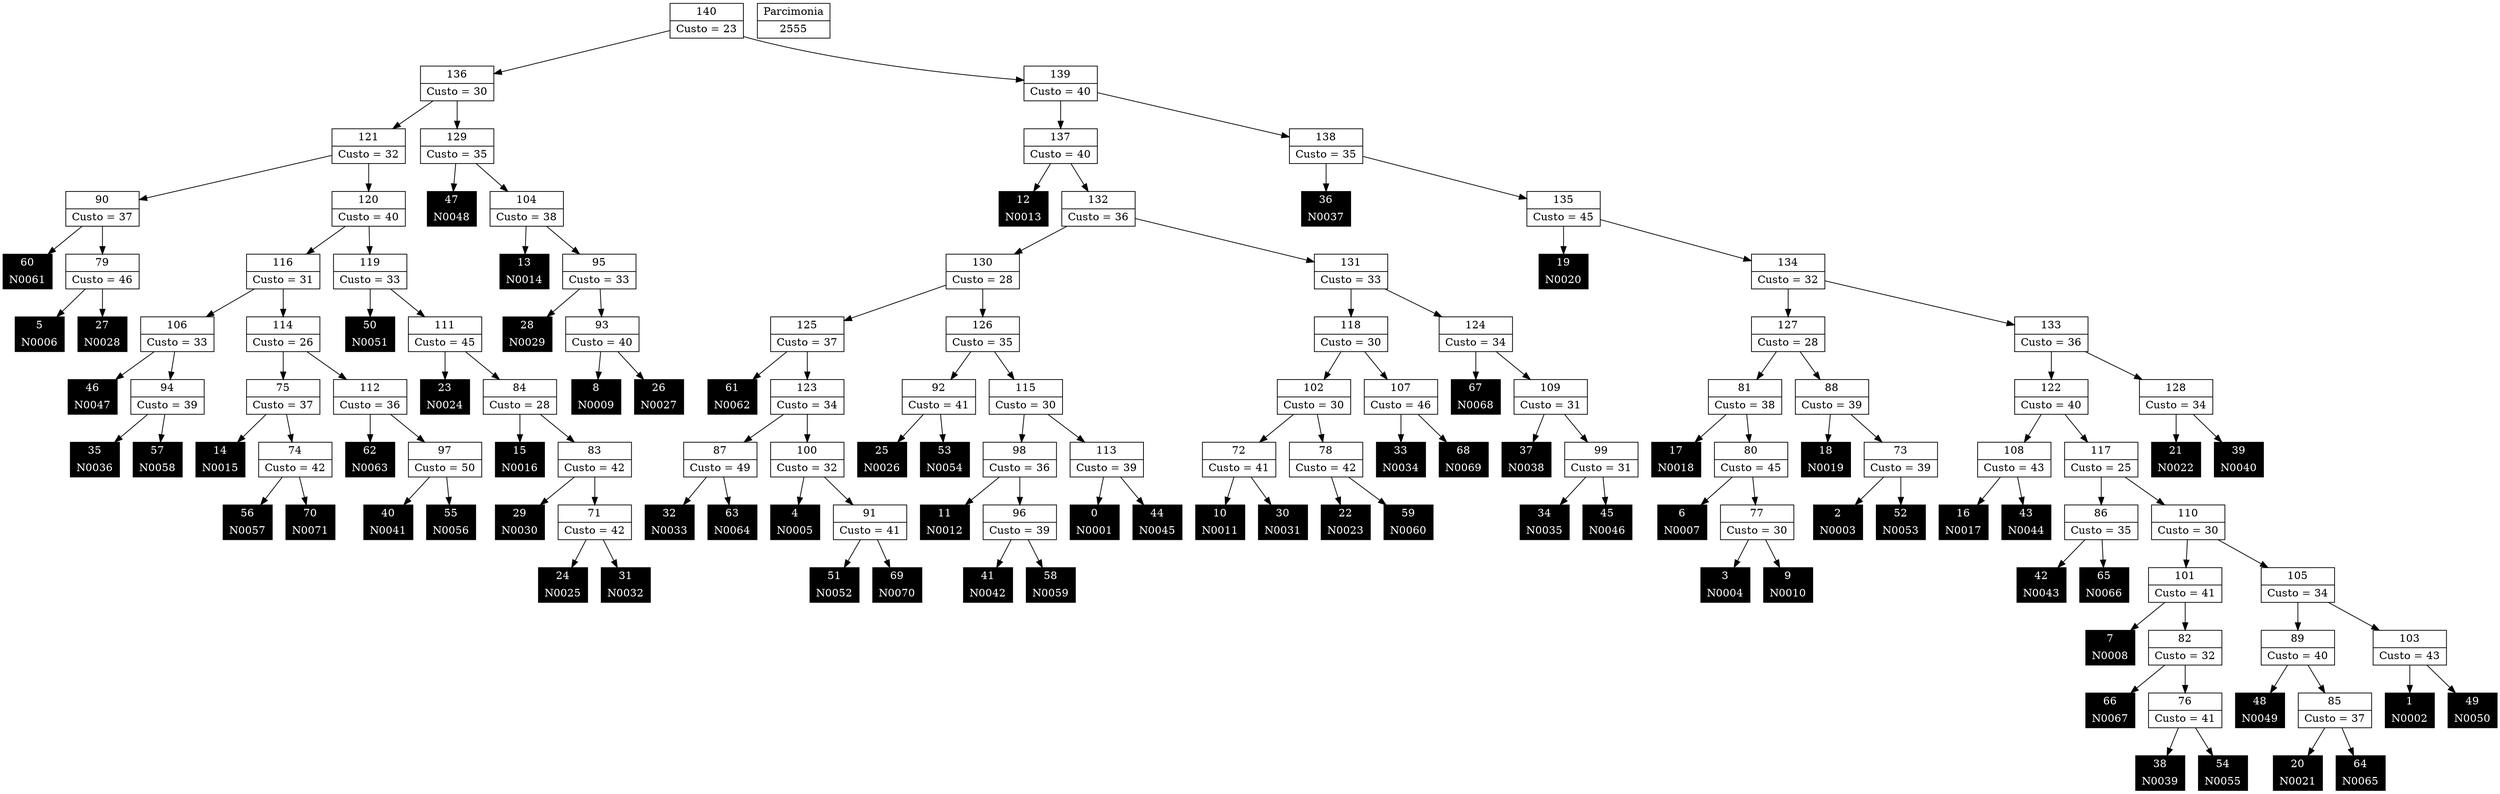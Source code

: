 Digraph G {
0 [shape="record", label="{0 | N0001}",style=filled, color=black, fontcolor=white,fontsize=14, height=0.5]
1 [shape="record", label="{1 | N0002}",style=filled, color=black, fontcolor=white,fontsize=14, height=0.5]
2 [shape="record", label="{2 | N0003}",style=filled, color=black, fontcolor=white,fontsize=14, height=0.5]
3 [shape="record", label="{3 | N0004}",style=filled, color=black, fontcolor=white,fontsize=14, height=0.5]
4 [shape="record", label="{4 | N0005}",style=filled, color=black, fontcolor=white,fontsize=14, height=0.5]
5 [shape="record", label="{5 | N0006}",style=filled, color=black, fontcolor=white,fontsize=14, height=0.5]
6 [shape="record", label="{6 | N0007}",style=filled, color=black, fontcolor=white,fontsize=14, height=0.5]
7 [shape="record", label="{7 | N0008}",style=filled, color=black, fontcolor=white,fontsize=14, height=0.5]
8 [shape="record", label="{8 | N0009}",style=filled, color=black, fontcolor=white,fontsize=14, height=0.5]
9 [shape="record", label="{9 | N0010}",style=filled, color=black, fontcolor=white,fontsize=14, height=0.5]
10 [shape="record", label="{10 | N0011}",style=filled, color=black, fontcolor=white,fontsize=14, height=0.5]
11 [shape="record", label="{11 | N0012}",style=filled, color=black, fontcolor=white,fontsize=14, height=0.5]
12 [shape="record", label="{12 | N0013}",style=filled, color=black, fontcolor=white,fontsize=14, height=0.5]
13 [shape="record", label="{13 | N0014}",style=filled, color=black, fontcolor=white,fontsize=14, height=0.5]
14 [shape="record", label="{14 | N0015}",style=filled, color=black, fontcolor=white,fontsize=14, height=0.5]
15 [shape="record", label="{15 | N0016}",style=filled, color=black, fontcolor=white,fontsize=14, height=0.5]
16 [shape="record", label="{16 | N0017}",style=filled, color=black, fontcolor=white,fontsize=14, height=0.5]
17 [shape="record", label="{17 | N0018}",style=filled, color=black, fontcolor=white,fontsize=14, height=0.5]
18 [shape="record", label="{18 | N0019}",style=filled, color=black, fontcolor=white,fontsize=14, height=0.5]
19 [shape="record", label="{19 | N0020}",style=filled, color=black, fontcolor=white,fontsize=14, height=0.5]
20 [shape="record", label="{20 | N0021}",style=filled, color=black, fontcolor=white,fontsize=14, height=0.5]
21 [shape="record", label="{21 | N0022}",style=filled, color=black, fontcolor=white,fontsize=14, height=0.5]
22 [shape="record", label="{22 | N0023}",style=filled, color=black, fontcolor=white,fontsize=14, height=0.5]
23 [shape="record", label="{23 | N0024}",style=filled, color=black, fontcolor=white,fontsize=14, height=0.5]
24 [shape="record", label="{24 | N0025}",style=filled, color=black, fontcolor=white,fontsize=14, height=0.5]
25 [shape="record", label="{25 | N0026}",style=filled, color=black, fontcolor=white,fontsize=14, height=0.5]
26 [shape="record", label="{26 | N0027}",style=filled, color=black, fontcolor=white,fontsize=14, height=0.5]
27 [shape="record", label="{27 | N0028}",style=filled, color=black, fontcolor=white,fontsize=14, height=0.5]
28 [shape="record", label="{28 | N0029}",style=filled, color=black, fontcolor=white,fontsize=14, height=0.5]
29 [shape="record", label="{29 | N0030}",style=filled, color=black, fontcolor=white,fontsize=14, height=0.5]
30 [shape="record", label="{30 | N0031}",style=filled, color=black, fontcolor=white,fontsize=14, height=0.5]
31 [shape="record", label="{31 | N0032}",style=filled, color=black, fontcolor=white,fontsize=14, height=0.5]
32 [shape="record", label="{32 | N0033}",style=filled, color=black, fontcolor=white,fontsize=14, height=0.5]
33 [shape="record", label="{33 | N0034}",style=filled, color=black, fontcolor=white,fontsize=14, height=0.5]
34 [shape="record", label="{34 | N0035}",style=filled, color=black, fontcolor=white,fontsize=14, height=0.5]
35 [shape="record", label="{35 | N0036}",style=filled, color=black, fontcolor=white,fontsize=14, height=0.5]
36 [shape="record", label="{36 | N0037}",style=filled, color=black, fontcolor=white,fontsize=14, height=0.5]
37 [shape="record", label="{37 | N0038}",style=filled, color=black, fontcolor=white,fontsize=14, height=0.5]
38 [shape="record", label="{38 | N0039}",style=filled, color=black, fontcolor=white,fontsize=14, height=0.5]
39 [shape="record", label="{39 | N0040}",style=filled, color=black, fontcolor=white,fontsize=14, height=0.5]
40 [shape="record", label="{40 | N0041}",style=filled, color=black, fontcolor=white,fontsize=14, height=0.5]
41 [shape="record", label="{41 | N0042}",style=filled, color=black, fontcolor=white,fontsize=14, height=0.5]
42 [shape="record", label="{42 | N0043}",style=filled, color=black, fontcolor=white,fontsize=14, height=0.5]
43 [shape="record", label="{43 | N0044}",style=filled, color=black, fontcolor=white,fontsize=14, height=0.5]
44 [shape="record", label="{44 | N0045}",style=filled, color=black, fontcolor=white,fontsize=14, height=0.5]
45 [shape="record", label="{45 | N0046}",style=filled, color=black, fontcolor=white,fontsize=14, height=0.5]
46 [shape="record", label="{46 | N0047}",style=filled, color=black, fontcolor=white,fontsize=14, height=0.5]
47 [shape="record", label="{47 | N0048}",style=filled, color=black, fontcolor=white,fontsize=14, height=0.5]
48 [shape="record", label="{48 | N0049}",style=filled, color=black, fontcolor=white,fontsize=14, height=0.5]
49 [shape="record", label="{49 | N0050}",style=filled, color=black, fontcolor=white,fontsize=14, height=0.5]
50 [shape="record", label="{50 | N0051}",style=filled, color=black, fontcolor=white,fontsize=14, height=0.5]
51 [shape="record", label="{51 | N0052}",style=filled, color=black, fontcolor=white,fontsize=14, height=0.5]
52 [shape="record", label="{52 | N0053}",style=filled, color=black, fontcolor=white,fontsize=14, height=0.5]
53 [shape="record", label="{53 | N0054}",style=filled, color=black, fontcolor=white,fontsize=14, height=0.5]
54 [shape="record", label="{54 | N0055}",style=filled, color=black, fontcolor=white,fontsize=14, height=0.5]
55 [shape="record", label="{55 | N0056}",style=filled, color=black, fontcolor=white,fontsize=14, height=0.5]
56 [shape="record", label="{56 | N0057}",style=filled, color=black, fontcolor=white,fontsize=14, height=0.5]
57 [shape="record", label="{57 | N0058}",style=filled, color=black, fontcolor=white,fontsize=14, height=0.5]
58 [shape="record", label="{58 | N0059}",style=filled, color=black, fontcolor=white,fontsize=14, height=0.5]
59 [shape="record", label="{59 | N0060}",style=filled, color=black, fontcolor=white,fontsize=14, height=0.5]
60 [shape="record", label="{60 | N0061}",style=filled, color=black, fontcolor=white,fontsize=14, height=0.5]
61 [shape="record", label="{61 | N0062}",style=filled, color=black, fontcolor=white,fontsize=14, height=0.5]
62 [shape="record", label="{62 | N0063}",style=filled, color=black, fontcolor=white,fontsize=14, height=0.5]
63 [shape="record", label="{63 | N0064}",style=filled, color=black, fontcolor=white,fontsize=14, height=0.5]
64 [shape="record", label="{64 | N0065}",style=filled, color=black, fontcolor=white,fontsize=14, height=0.5]
65 [shape="record", label="{65 | N0066}",style=filled, color=black, fontcolor=white,fontsize=14, height=0.5]
66 [shape="record", label="{66 | N0067}",style=filled, color=black, fontcolor=white,fontsize=14, height=0.5]
67 [shape="record", label="{67 | N0068}",style=filled, color=black, fontcolor=white,fontsize=14, height=0.5]
68 [shape="record", label="{68 | N0069}",style=filled, color=black, fontcolor=white,fontsize=14, height=0.5]
69 [shape="record", label="{69 | N0070}",style=filled, color=black, fontcolor=white,fontsize=14, height=0.5]
70 [shape="record", label="{70 | N0071}",style=filled, color=black, fontcolor=white,fontsize=14, height=0.5]
71 [shape="record", label="{71|Custo = 42}"]
72 [shape="record", label="{72|Custo = 41}"]
73 [shape="record", label="{73|Custo = 39}"]
74 [shape="record", label="{74|Custo = 42}"]
75 [shape="record", label="{75|Custo = 37}"]
76 [shape="record", label="{76|Custo = 41}"]
77 [shape="record", label="{77|Custo = 30}"]
78 [shape="record", label="{78|Custo = 42}"]
79 [shape="record", label="{79|Custo = 46}"]
80 [shape="record", label="{80|Custo = 45}"]
81 [shape="record", label="{81|Custo = 38}"]
82 [shape="record", label="{82|Custo = 32}"]
83 [shape="record", label="{83|Custo = 42}"]
84 [shape="record", label="{84|Custo = 28}"]
85 [shape="record", label="{85|Custo = 37}"]
86 [shape="record", label="{86|Custo = 35}"]
87 [shape="record", label="{87|Custo = 49}"]
88 [shape="record", label="{88|Custo = 39}"]
89 [shape="record", label="{89|Custo = 40}"]
90 [shape="record", label="{90|Custo = 37}"]
91 [shape="record", label="{91|Custo = 41}"]
92 [shape="record", label="{92|Custo = 41}"]
93 [shape="record", label="{93|Custo = 40}"]
94 [shape="record", label="{94|Custo = 39}"]
95 [shape="record", label="{95|Custo = 33}"]
96 [shape="record", label="{96|Custo = 39}"]
97 [shape="record", label="{97|Custo = 50}"]
98 [shape="record", label="{98|Custo = 36}"]
99 [shape="record", label="{99|Custo = 31}"]
100 [shape="record", label="{100|Custo = 32}"]
101 [shape="record", label="{101|Custo = 41}"]
102 [shape="record", label="{102|Custo = 30}"]
103 [shape="record", label="{103|Custo = 43}"]
104 [shape="record", label="{104|Custo = 38}"]
105 [shape="record", label="{105|Custo = 34}"]
106 [shape="record", label="{106|Custo = 33}"]
107 [shape="record", label="{107|Custo = 46}"]
108 [shape="record", label="{108|Custo = 43}"]
109 [shape="record", label="{109|Custo = 31}"]
110 [shape="record", label="{110|Custo = 30}"]
111 [shape="record", label="{111|Custo = 45}"]
112 [shape="record", label="{112|Custo = 36}"]
113 [shape="record", label="{113|Custo = 39}"]
114 [shape="record", label="{114|Custo = 26}"]
115 [shape="record", label="{115|Custo = 30}"]
116 [shape="record", label="{116|Custo = 31}"]
117 [shape="record", label="{117|Custo = 25}"]
118 [shape="record", label="{118|Custo = 30}"]
119 [shape="record", label="{119|Custo = 33}"]
120 [shape="record", label="{120|Custo = 40}"]
121 [shape="record", label="{121|Custo = 32}"]
122 [shape="record", label="{122|Custo = 40}"]
123 [shape="record", label="{123|Custo = 34}"]
124 [shape="record", label="{124|Custo = 34}"]
125 [shape="record", label="{125|Custo = 37}"]
126 [shape="record", label="{126|Custo = 35}"]
127 [shape="record", label="{127|Custo = 28}"]
128 [shape="record", label="{128|Custo = 34}"]
129 [shape="record", label="{129|Custo = 35}"]
130 [shape="record", label="{130|Custo = 28}"]
131 [shape="record", label="{131|Custo = 33}"]
132 [shape="record", label="{132|Custo = 36}"]
133 [shape="record", label="{133|Custo = 36}"]
134 [shape="record", label="{134|Custo = 32}"]
135 [shape="record", label="{135|Custo = 45}"]
136 [shape="record", label="{136|Custo = 30}"]
137 [shape="record", label="{137|Custo = 40}"]
138 [shape="record", label="{138|Custo = 35}"]
139 [shape="record", label="{139|Custo = 40}"]
140 [shape="record", label="{140|Custo = 23}"]

71->31
71->24
72->30
72->10
73->52
73->2
74->70
74->56
75->74
75->14
76->54
76->38
77->9
77->3
78->59
78->22
79->27
79->5
80->77
80->6
81->80
81->17
82->76
82->66
83->71
83->29
84->83
84->15
85->64
85->20
86->65
86->42
87->63
87->32
88->73
88->18
89->85
89->48
90->79
90->60
91->69
91->51
92->53
92->25
93->26
93->8
94->57
94->35
95->93
95->28
96->58
96->41
97->55
97->40
98->96
98->11
99->45
99->34
100->91
100->4
101->82
101->7
102->78
102->72
103->49
103->1
104->95
104->13
105->103
105->89
106->94
106->46
107->68
107->33
108->43
108->16
109->99
109->37
110->105
110->101
111->84
111->23
112->97
112->62
113->44
113->0
114->112
114->75
115->113
115->98
116->114
116->106
117->110
117->86
118->107
118->102
119->111
119->50
120->119
120->116
121->120
121->90
122->117
122->108
123->100
123->87
124->109
124->67
125->123
125->61
126->115
126->92
127->88
127->81
128->39
128->21
129->104
129->47
130->126
130->125
131->124
131->118
132->131
132->130
133->128
133->122
134->133
134->127
135->134
135->19
136->129
136->121
137->132
137->12
138->135
138->36
139->138
139->137
140->139
140->136

2555 [shape="record", label="{Parcimonia|2555}"]
}